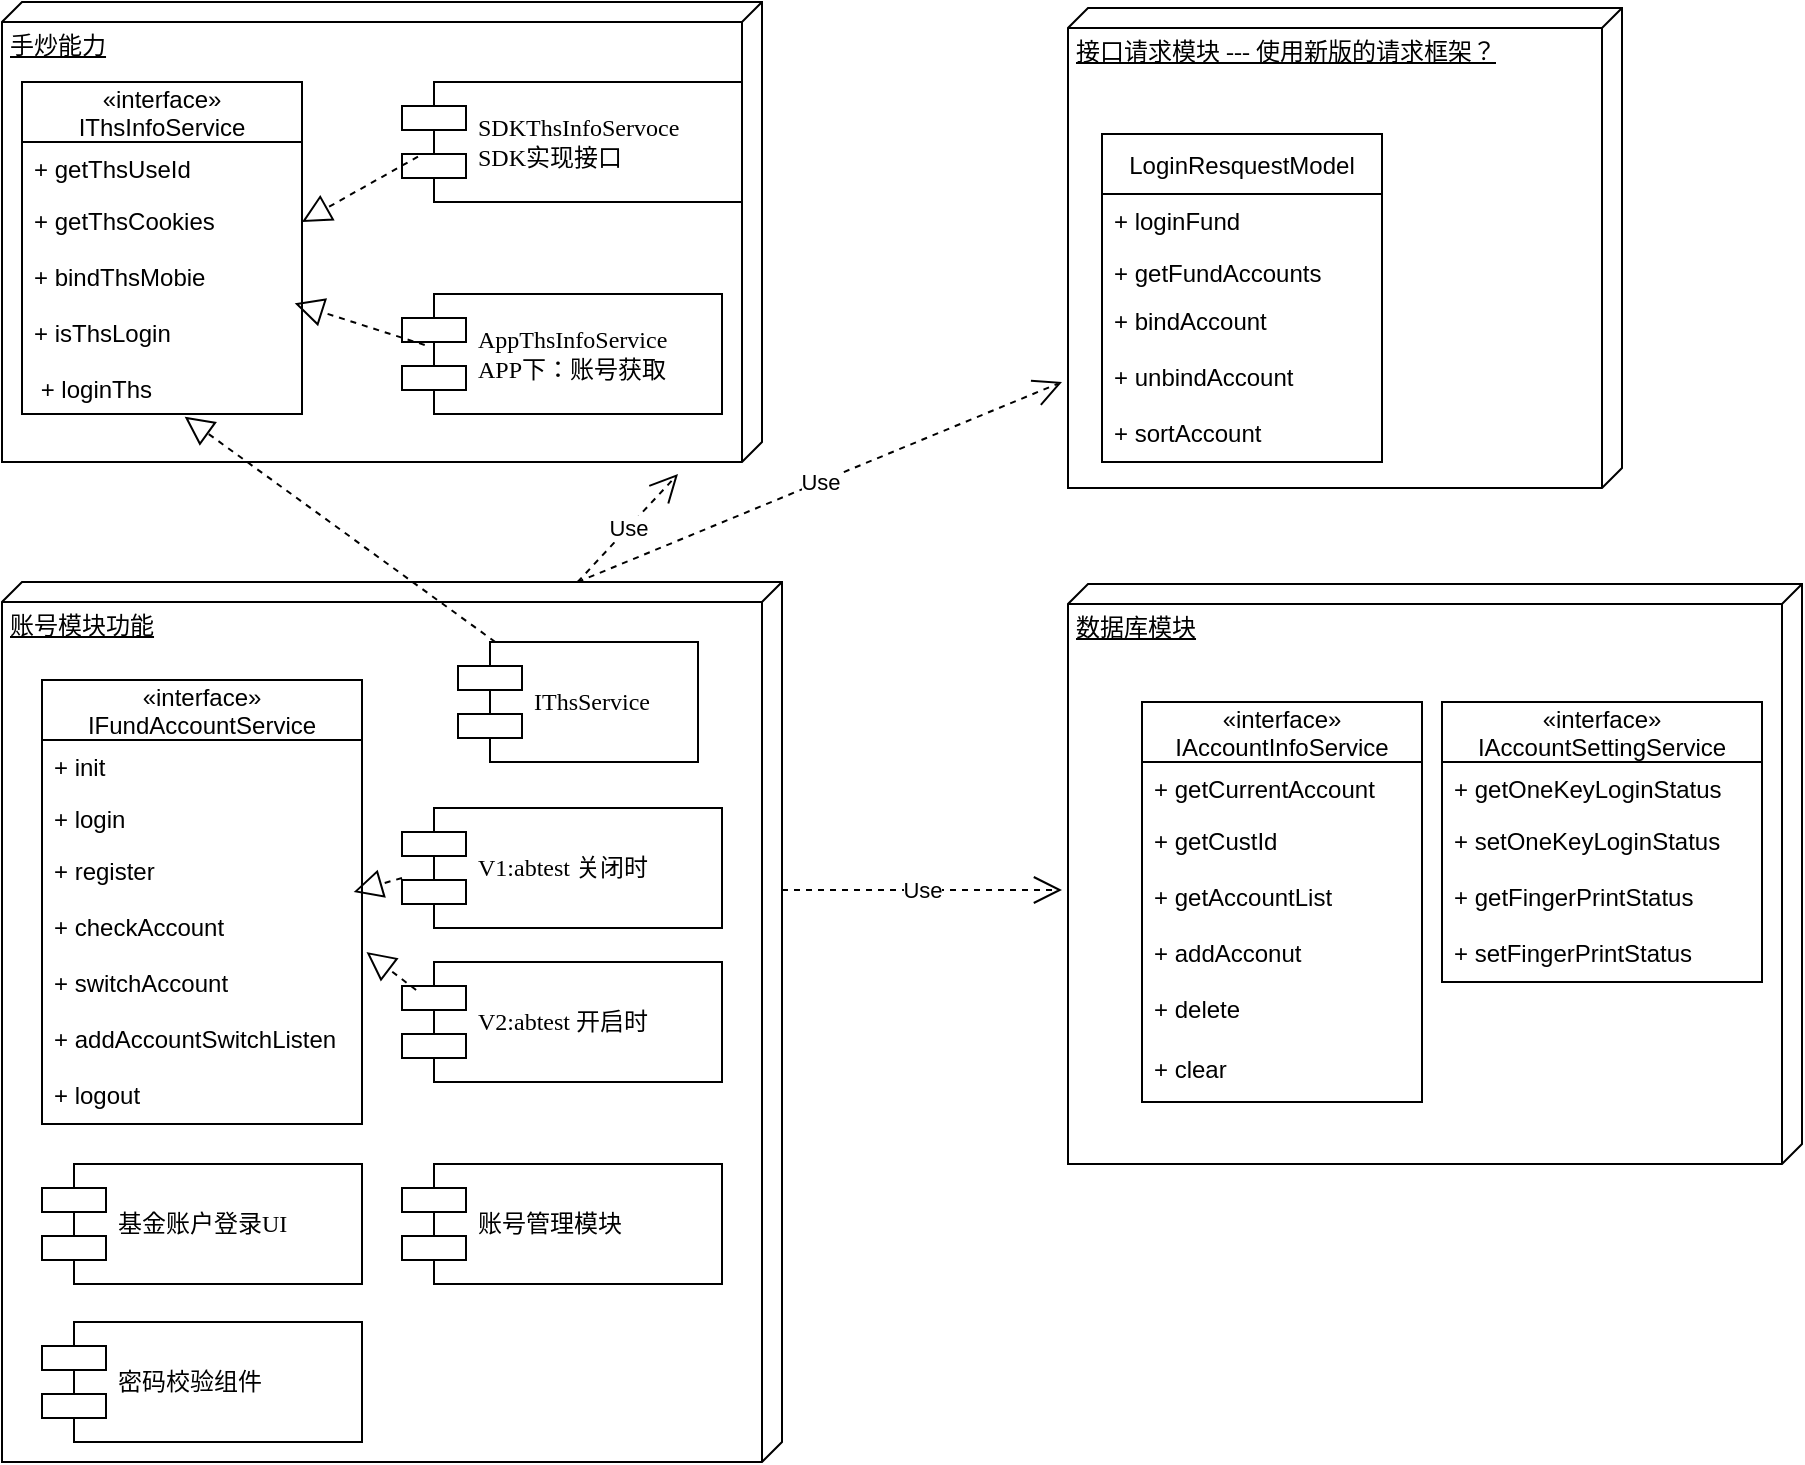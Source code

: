<mxfile version="14.9.9" type="github">
  <diagram name="Page-1" id="5f0bae14-7c28-e335-631c-24af17079c00">
    <mxGraphModel dx="1422" dy="745" grid="1" gridSize="10" guides="1" tooltips="1" connect="1" arrows="1" fold="1" page="1" pageScale="1" pageWidth="1920" pageHeight="1200" background="none" math="0" shadow="0">
      <root>
        <mxCell id="0" />
        <mxCell id="1" parent="0" />
        <mxCell id="39150e848f15840c-1" value="手炒能力" style="verticalAlign=top;align=left;spacingTop=8;spacingLeft=2;spacingRight=12;shape=cube;size=10;direction=south;fontStyle=4;html=1;rounded=0;shadow=0;comic=0;labelBackgroundColor=none;strokeWidth=1;fontFamily=Verdana;fontSize=12" parent="1" vertex="1">
          <mxGeometry x="60" y="20" width="380" height="230" as="geometry" />
        </mxCell>
        <mxCell id="39150e848f15840c-2" value="数据库模块" style="verticalAlign=top;align=left;spacingTop=8;spacingLeft=2;spacingRight=12;shape=cube;size=10;direction=south;fontStyle=4;html=1;rounded=0;shadow=0;comic=0;labelBackgroundColor=none;strokeWidth=1;fontFamily=Verdana;fontSize=12" parent="1" vertex="1">
          <mxGeometry x="593" y="311" width="367" height="290" as="geometry" />
        </mxCell>
        <mxCell id="39150e848f15840c-3" value="账号模块功能" style="verticalAlign=top;align=left;spacingTop=8;spacingLeft=2;spacingRight=12;shape=cube;size=10;direction=south;fontStyle=4;html=1;rounded=0;shadow=0;comic=0;labelBackgroundColor=none;strokeWidth=1;fontFamily=Verdana;fontSize=12" parent="1" vertex="1">
          <mxGeometry x="60" y="310" width="390" height="440" as="geometry" />
        </mxCell>
        <mxCell id="39150e848f15840c-5" value="SDKThsInfoServoce&lt;br&gt;SDK实现接口" style="shape=component;align=left;spacingLeft=36;rounded=0;shadow=0;comic=0;labelBackgroundColor=none;strokeWidth=1;fontFamily=Verdana;fontSize=12;html=1;" parent="1" vertex="1">
          <mxGeometry x="260" y="60" width="170" height="60" as="geometry" />
        </mxCell>
        <mxCell id="74OHX2rPIS0S2nc-NLLf-5" value="«interface»&#xa;IThsInfoService" style="swimlane;fontStyle=0;childLayout=stackLayout;horizontal=1;startSize=30;horizontalStack=0;resizeParent=1;resizeParentMax=0;resizeLast=0;collapsible=1;marginBottom=0;" parent="1" vertex="1">
          <mxGeometry x="70" y="60" width="140" height="166" as="geometry">
            <mxRectangle x="100" y="140" width="50" height="26" as="alternateBounds" />
          </mxGeometry>
        </mxCell>
        <mxCell id="74OHX2rPIS0S2nc-NLLf-6" value="+ getThsUseId" style="text;strokeColor=none;fillColor=none;align=left;verticalAlign=top;spacingLeft=4;spacingRight=4;overflow=hidden;rotatable=0;points=[[0,0.5],[1,0.5]];portConstraint=eastwest;" parent="74OHX2rPIS0S2nc-NLLf-5" vertex="1">
          <mxGeometry y="30" width="140" height="26" as="geometry" />
        </mxCell>
        <mxCell id="74OHX2rPIS0S2nc-NLLf-7" value="+ getThsCookies" style="text;strokeColor=none;fillColor=none;align=left;verticalAlign=top;spacingLeft=4;spacingRight=4;overflow=hidden;rotatable=0;points=[[0,0.5],[1,0.5]];portConstraint=eastwest;" parent="74OHX2rPIS0S2nc-NLLf-5" vertex="1">
          <mxGeometry y="56" width="140" height="28" as="geometry" />
        </mxCell>
        <mxCell id="74OHX2rPIS0S2nc-NLLf-25" value="+ bindThsMobie" style="text;strokeColor=none;fillColor=none;align=left;verticalAlign=top;spacingLeft=4;spacingRight=4;overflow=hidden;rotatable=0;points=[[0,0.5],[1,0.5]];portConstraint=eastwest;" parent="74OHX2rPIS0S2nc-NLLf-5" vertex="1">
          <mxGeometry y="84" width="140" height="28" as="geometry" />
        </mxCell>
        <mxCell id="74OHX2rPIS0S2nc-NLLf-26" value="+ isThsLogin" style="text;strokeColor=none;fillColor=none;align=left;verticalAlign=top;spacingLeft=4;spacingRight=4;overflow=hidden;rotatable=0;points=[[0,0.5],[1,0.5]];portConstraint=eastwest;" parent="74OHX2rPIS0S2nc-NLLf-5" vertex="1">
          <mxGeometry y="112" width="140" height="28" as="geometry" />
        </mxCell>
        <mxCell id="74OHX2rPIS0S2nc-NLLf-8" value=" + loginThs" style="text;strokeColor=none;fillColor=none;align=left;verticalAlign=top;spacingLeft=4;spacingRight=4;overflow=hidden;rotatable=0;points=[[0,0.5],[1,0.5]];portConstraint=eastwest;" parent="74OHX2rPIS0S2nc-NLLf-5" vertex="1">
          <mxGeometry y="140" width="140" height="26" as="geometry" />
        </mxCell>
        <mxCell id="74OHX2rPIS0S2nc-NLLf-27" value="AppThsInfoService&lt;br&gt;APP下：账号获取" style="shape=component;align=left;spacingLeft=36;rounded=0;shadow=0;comic=0;labelBackgroundColor=none;strokeWidth=1;fontFamily=Verdana;fontSize=12;html=1;" parent="1" vertex="1">
          <mxGeometry x="260" y="166" width="160" height="60" as="geometry" />
        </mxCell>
        <mxCell id="74OHX2rPIS0S2nc-NLLf-31" value="«interface»&#xa;IFundAccountService" style="swimlane;fontStyle=0;childLayout=stackLayout;horizontal=1;startSize=30;horizontalStack=0;resizeParent=1;resizeParentMax=0;resizeLast=0;collapsible=1;marginBottom=0;" parent="1" vertex="1">
          <mxGeometry x="80" y="359" width="160" height="222" as="geometry">
            <mxRectangle x="100" y="140" width="50" height="26" as="alternateBounds" />
          </mxGeometry>
        </mxCell>
        <mxCell id="3-DVr7A8WVBLpHg1qgyj-39" value="+ init" style="text;strokeColor=none;fillColor=none;align=left;verticalAlign=top;spacingLeft=4;spacingRight=4;overflow=hidden;rotatable=0;points=[[0,0.5],[1,0.5]];portConstraint=eastwest;" vertex="1" parent="74OHX2rPIS0S2nc-NLLf-31">
          <mxGeometry y="30" width="160" height="26" as="geometry" />
        </mxCell>
        <mxCell id="74OHX2rPIS0S2nc-NLLf-32" value="+ login" style="text;strokeColor=none;fillColor=none;align=left;verticalAlign=top;spacingLeft=4;spacingRight=4;overflow=hidden;rotatable=0;points=[[0,0.5],[1,0.5]];portConstraint=eastwest;" parent="74OHX2rPIS0S2nc-NLLf-31" vertex="1">
          <mxGeometry y="56" width="160" height="26" as="geometry" />
        </mxCell>
        <mxCell id="74OHX2rPIS0S2nc-NLLf-33" value="+ register" style="text;strokeColor=none;fillColor=none;align=left;verticalAlign=top;spacingLeft=4;spacingRight=4;overflow=hidden;rotatable=0;points=[[0,0.5],[1,0.5]];portConstraint=eastwest;" parent="74OHX2rPIS0S2nc-NLLf-31" vertex="1">
          <mxGeometry y="82" width="160" height="28" as="geometry" />
        </mxCell>
        <mxCell id="74OHX2rPIS0S2nc-NLLf-35" value="+ checkAccount" style="text;strokeColor=none;fillColor=none;align=left;verticalAlign=top;spacingLeft=4;spacingRight=4;overflow=hidden;rotatable=0;points=[[0,0.5],[1,0.5]];portConstraint=eastwest;" parent="74OHX2rPIS0S2nc-NLLf-31" vertex="1">
          <mxGeometry y="110" width="160" height="28" as="geometry" />
        </mxCell>
        <mxCell id="3-DVr7A8WVBLpHg1qgyj-2" value="+ switchAccount" style="text;strokeColor=none;fillColor=none;align=left;verticalAlign=top;spacingLeft=4;spacingRight=4;overflow=hidden;rotatable=0;points=[[0,0.5],[1,0.5]];portConstraint=eastwest;" vertex="1" parent="74OHX2rPIS0S2nc-NLLf-31">
          <mxGeometry y="138" width="160" height="28" as="geometry" />
        </mxCell>
        <mxCell id="3-DVr7A8WVBLpHg1qgyj-15" value="+ addAccountSwitchListen" style="text;strokeColor=none;fillColor=none;align=left;verticalAlign=top;spacingLeft=4;spacingRight=4;overflow=hidden;rotatable=0;points=[[0,0.5],[1,0.5]];portConstraint=eastwest;" vertex="1" parent="74OHX2rPIS0S2nc-NLLf-31">
          <mxGeometry y="166" width="160" height="28" as="geometry" />
        </mxCell>
        <mxCell id="3-DVr7A8WVBLpHg1qgyj-8" value="+ logout" style="text;strokeColor=none;fillColor=none;align=left;verticalAlign=top;spacingLeft=4;spacingRight=4;overflow=hidden;rotatable=0;points=[[0,0.5],[1,0.5]];portConstraint=eastwest;" vertex="1" parent="74OHX2rPIS0S2nc-NLLf-31">
          <mxGeometry y="194" width="160" height="28" as="geometry" />
        </mxCell>
        <mxCell id="74OHX2rPIS0S2nc-NLLf-37" value="IThsService&lt;br&gt;" style="shape=component;align=left;spacingLeft=36;rounded=0;shadow=0;comic=0;labelBackgroundColor=none;strokeWidth=1;fontFamily=Verdana;fontSize=12;html=1;" parent="1" vertex="1">
          <mxGeometry x="288" y="340" width="120" height="60" as="geometry" />
        </mxCell>
        <mxCell id="74OHX2rPIS0S2nc-NLLf-42" value="Use" style="endArrow=open;endSize=12;dashed=1;html=1;entryX=0.5;entryY=1;entryDx=0;entryDy=0;exitX=0;exitY=0.262;exitDx=0;exitDy=0;exitPerimeter=0;" parent="1" source="39150e848f15840c-3" edge="1">
          <mxGeometry width="160" relative="1" as="geometry">
            <mxPoint x="660" y="390" as="sourcePoint" />
            <mxPoint x="398" y="256" as="targetPoint" />
          </mxGeometry>
        </mxCell>
        <mxCell id="74OHX2rPIS0S2nc-NLLf-44" value="" style="endArrow=block;dashed=1;endFill=0;endSize=12;html=1;entryX=0.581;entryY=1.051;entryDx=0;entryDy=0;entryPerimeter=0;" parent="1" source="74OHX2rPIS0S2nc-NLLf-37" target="74OHX2rPIS0S2nc-NLLf-8" edge="1">
          <mxGeometry width="160" relative="1" as="geometry">
            <mxPoint x="-30" y="270" as="sourcePoint" />
            <mxPoint x="130" y="270" as="targetPoint" />
          </mxGeometry>
        </mxCell>
        <mxCell id="74OHX2rPIS0S2nc-NLLf-48" value="" style="endArrow=block;dashed=1;endFill=0;endSize=12;html=1;entryX=0.974;entryY=-0.048;entryDx=0;entryDy=0;entryPerimeter=0;exitX=0.071;exitY=0.425;exitDx=0;exitDy=0;exitPerimeter=0;" parent="1" source="74OHX2rPIS0S2nc-NLLf-27" target="74OHX2rPIS0S2nc-NLLf-26" edge="1">
          <mxGeometry width="160" relative="1" as="geometry">
            <mxPoint x="570" y="610" as="sourcePoint" />
            <mxPoint x="730" y="610" as="targetPoint" />
          </mxGeometry>
        </mxCell>
        <mxCell id="74OHX2rPIS0S2nc-NLLf-49" value="" style="endArrow=block;dashed=1;endFill=0;endSize=12;html=1;entryX=1;entryY=0.5;entryDx=0;entryDy=0;exitX=0.047;exitY=0.622;exitDx=0;exitDy=0;exitPerimeter=0;" parent="1" source="39150e848f15840c-5" target="74OHX2rPIS0S2nc-NLLf-7" edge="1">
          <mxGeometry width="160" relative="1" as="geometry">
            <mxPoint x="281.36" y="201.5" as="sourcePoint" />
            <mxPoint x="216.36" y="180.656" as="targetPoint" />
          </mxGeometry>
        </mxCell>
        <mxCell id="3-DVr7A8WVBLpHg1qgyj-4" value="V1:abtest 关闭时" style="shape=component;align=left;spacingLeft=36;rounded=0;shadow=0;comic=0;labelBackgroundColor=none;strokeWidth=1;fontFamily=Verdana;fontSize=12;html=1;" vertex="1" parent="1">
          <mxGeometry x="260" y="423" width="160" height="60" as="geometry" />
        </mxCell>
        <mxCell id="3-DVr7A8WVBLpHg1qgyj-5" value="V2:abtest 开启时" style="shape=component;align=left;spacingLeft=36;rounded=0;shadow=0;comic=0;labelBackgroundColor=none;strokeWidth=1;fontFamily=Verdana;fontSize=12;html=1;" vertex="1" parent="1">
          <mxGeometry x="260" y="500" width="160" height="60" as="geometry" />
        </mxCell>
        <mxCell id="3-DVr7A8WVBLpHg1qgyj-6" value="" style="endArrow=block;dashed=1;endFill=0;endSize=12;html=1;entryX=0.974;entryY=0.857;entryDx=0;entryDy=0;entryPerimeter=0;exitX=0;exitY=0.583;exitDx=0;exitDy=0;exitPerimeter=0;" edge="1" parent="1" source="3-DVr7A8WVBLpHg1qgyj-4" target="74OHX2rPIS0S2nc-NLLf-33">
          <mxGeometry width="160" relative="1" as="geometry">
            <mxPoint x="281.36" y="201.5" as="sourcePoint" />
            <mxPoint x="216.36" y="180.656" as="targetPoint" />
          </mxGeometry>
        </mxCell>
        <mxCell id="3-DVr7A8WVBLpHg1qgyj-7" value="" style="endArrow=block;dashed=1;endFill=0;endSize=12;html=1;entryX=1.014;entryY=-0.071;entryDx=0;entryDy=0;entryPerimeter=0;exitX=0.044;exitY=0.233;exitDx=0;exitDy=0;exitPerimeter=0;" edge="1" parent="1" source="3-DVr7A8WVBLpHg1qgyj-5" target="3-DVr7A8WVBLpHg1qgyj-2">
          <mxGeometry width="160" relative="1" as="geometry">
            <mxPoint x="291.36" y="211.5" as="sourcePoint" />
            <mxPoint x="226.36" y="190.656" as="targetPoint" />
          </mxGeometry>
        </mxCell>
        <mxCell id="3-DVr7A8WVBLpHg1qgyj-9" value="«interface»&#xa;IAccountInfoService" style="swimlane;fontStyle=0;childLayout=stackLayout;horizontal=1;startSize=30;horizontalStack=0;resizeParent=1;resizeParentMax=0;resizeLast=0;collapsible=1;marginBottom=0;" vertex="1" parent="1">
          <mxGeometry x="630" y="370" width="140" height="200" as="geometry">
            <mxRectangle x="100" y="140" width="50" height="26" as="alternateBounds" />
          </mxGeometry>
        </mxCell>
        <mxCell id="3-DVr7A8WVBLpHg1qgyj-10" value="+ getCurrentAccount" style="text;strokeColor=none;fillColor=none;align=left;verticalAlign=top;spacingLeft=4;spacingRight=4;overflow=hidden;rotatable=0;points=[[0,0.5],[1,0.5]];portConstraint=eastwest;" vertex="1" parent="3-DVr7A8WVBLpHg1qgyj-9">
          <mxGeometry y="30" width="140" height="26" as="geometry" />
        </mxCell>
        <mxCell id="3-DVr7A8WVBLpHg1qgyj-11" value="+ getCustId" style="text;strokeColor=none;fillColor=none;align=left;verticalAlign=top;spacingLeft=4;spacingRight=4;overflow=hidden;rotatable=0;points=[[0,0.5],[1,0.5]];portConstraint=eastwest;" vertex="1" parent="3-DVr7A8WVBLpHg1qgyj-9">
          <mxGeometry y="56" width="140" height="28" as="geometry" />
        </mxCell>
        <mxCell id="3-DVr7A8WVBLpHg1qgyj-12" value="+ getAccountList" style="text;strokeColor=none;fillColor=none;align=left;verticalAlign=top;spacingLeft=4;spacingRight=4;overflow=hidden;rotatable=0;points=[[0,0.5],[1,0.5]];portConstraint=eastwest;" vertex="1" parent="3-DVr7A8WVBLpHg1qgyj-9">
          <mxGeometry y="84" width="140" height="28" as="geometry" />
        </mxCell>
        <mxCell id="3-DVr7A8WVBLpHg1qgyj-13" value="+ addAcconut" style="text;strokeColor=none;fillColor=none;align=left;verticalAlign=top;spacingLeft=4;spacingRight=4;overflow=hidden;rotatable=0;points=[[0,0.5],[1,0.5]];portConstraint=eastwest;" vertex="1" parent="3-DVr7A8WVBLpHg1qgyj-9">
          <mxGeometry y="112" width="140" height="28" as="geometry" />
        </mxCell>
        <mxCell id="3-DVr7A8WVBLpHg1qgyj-16" value="+ delete" style="text;strokeColor=none;fillColor=none;align=left;verticalAlign=top;spacingLeft=4;spacingRight=4;overflow=hidden;rotatable=0;points=[[0,0.5],[1,0.5]];portConstraint=eastwest;" vertex="1" parent="3-DVr7A8WVBLpHg1qgyj-9">
          <mxGeometry y="140" width="140" height="30" as="geometry" />
        </mxCell>
        <mxCell id="3-DVr7A8WVBLpHg1qgyj-14" value="+ clear" style="text;strokeColor=none;fillColor=none;align=left;verticalAlign=top;spacingLeft=4;spacingRight=4;overflow=hidden;rotatable=0;points=[[0,0.5],[1,0.5]];portConstraint=eastwest;" vertex="1" parent="3-DVr7A8WVBLpHg1qgyj-9">
          <mxGeometry y="170" width="140" height="30" as="geometry" />
        </mxCell>
        <mxCell id="3-DVr7A8WVBLpHg1qgyj-17" value="Use" style="endArrow=open;endSize=12;dashed=1;html=1;exitX=0;exitY=0.262;exitDx=0;exitDy=0;exitPerimeter=0;" edge="1" parent="1">
          <mxGeometry width="160" relative="1" as="geometry">
            <mxPoint x="450.0" y="464" as="sourcePoint" />
            <mxPoint x="590" y="464" as="targetPoint" />
          </mxGeometry>
        </mxCell>
        <mxCell id="3-DVr7A8WVBLpHg1qgyj-19" value="«interface»&#xa;IAccountSettingService" style="swimlane;fontStyle=0;childLayout=stackLayout;horizontal=1;startSize=30;horizontalStack=0;resizeParent=1;resizeParentMax=0;resizeLast=0;collapsible=1;marginBottom=0;" vertex="1" parent="1">
          <mxGeometry x="780" y="370" width="160" height="140" as="geometry">
            <mxRectangle x="100" y="140" width="50" height="26" as="alternateBounds" />
          </mxGeometry>
        </mxCell>
        <mxCell id="3-DVr7A8WVBLpHg1qgyj-20" value="+ getOneKeyLoginStatus" style="text;strokeColor=none;fillColor=none;align=left;verticalAlign=top;spacingLeft=4;spacingRight=4;overflow=hidden;rotatable=0;points=[[0,0.5],[1,0.5]];portConstraint=eastwest;" vertex="1" parent="3-DVr7A8WVBLpHg1qgyj-19">
          <mxGeometry y="30" width="160" height="26" as="geometry" />
        </mxCell>
        <mxCell id="3-DVr7A8WVBLpHg1qgyj-21" value="+ setOneKeyLoginStatus" style="text;strokeColor=none;fillColor=none;align=left;verticalAlign=top;spacingLeft=4;spacingRight=4;overflow=hidden;rotatable=0;points=[[0,0.5],[1,0.5]];portConstraint=eastwest;" vertex="1" parent="3-DVr7A8WVBLpHg1qgyj-19">
          <mxGeometry y="56" width="160" height="28" as="geometry" />
        </mxCell>
        <mxCell id="3-DVr7A8WVBLpHg1qgyj-22" value="+ getFingerPrintStatus" style="text;strokeColor=none;fillColor=none;align=left;verticalAlign=top;spacingLeft=4;spacingRight=4;overflow=hidden;rotatable=0;points=[[0,0.5],[1,0.5]];portConstraint=eastwest;" vertex="1" parent="3-DVr7A8WVBLpHg1qgyj-19">
          <mxGeometry y="84" width="160" height="28" as="geometry" />
        </mxCell>
        <mxCell id="3-DVr7A8WVBLpHg1qgyj-23" value="+ setFingerPrintStatus" style="text;strokeColor=none;fillColor=none;align=left;verticalAlign=top;spacingLeft=4;spacingRight=4;overflow=hidden;rotatable=0;points=[[0,0.5],[1,0.5]];portConstraint=eastwest;" vertex="1" parent="3-DVr7A8WVBLpHg1qgyj-19">
          <mxGeometry y="112" width="160" height="28" as="geometry" />
        </mxCell>
        <mxCell id="3-DVr7A8WVBLpHg1qgyj-28" value="接口请求模块 --- 使用新版的请求框架？" style="verticalAlign=top;align=left;spacingTop=8;spacingLeft=2;spacingRight=12;shape=cube;size=10;direction=south;fontStyle=4;html=1;rounded=0;shadow=0;comic=0;labelBackgroundColor=none;strokeWidth=1;fontFamily=Verdana;fontSize=12" vertex="1" parent="1">
          <mxGeometry x="593" y="23" width="277" height="240" as="geometry" />
        </mxCell>
        <mxCell id="3-DVr7A8WVBLpHg1qgyj-29" value="LoginResquestModel" style="swimlane;fontStyle=0;childLayout=stackLayout;horizontal=1;startSize=30;horizontalStack=0;resizeParent=1;resizeParentMax=0;resizeLast=0;collapsible=1;marginBottom=0;" vertex="1" parent="1">
          <mxGeometry x="610" y="86" width="140" height="164" as="geometry">
            <mxRectangle x="100" y="140" width="50" height="26" as="alternateBounds" />
          </mxGeometry>
        </mxCell>
        <mxCell id="3-DVr7A8WVBLpHg1qgyj-30" value="+ loginFund" style="text;strokeColor=none;fillColor=none;align=left;verticalAlign=top;spacingLeft=4;spacingRight=4;overflow=hidden;rotatable=0;points=[[0,0.5],[1,0.5]];portConstraint=eastwest;" vertex="1" parent="3-DVr7A8WVBLpHg1qgyj-29">
          <mxGeometry y="30" width="140" height="26" as="geometry" />
        </mxCell>
        <mxCell id="3-DVr7A8WVBLpHg1qgyj-31" value="+ getFundAccounts" style="text;strokeColor=none;fillColor=none;align=left;verticalAlign=top;spacingLeft=4;spacingRight=4;overflow=hidden;rotatable=0;points=[[0,0.5],[1,0.5]];portConstraint=eastwest;" vertex="1" parent="3-DVr7A8WVBLpHg1qgyj-29">
          <mxGeometry y="56" width="140" height="24" as="geometry" />
        </mxCell>
        <mxCell id="3-DVr7A8WVBLpHg1qgyj-36" value="+ bindAccount" style="text;strokeColor=none;fillColor=none;align=left;verticalAlign=top;spacingLeft=4;spacingRight=4;overflow=hidden;rotatable=0;points=[[0,0.5],[1,0.5]];portConstraint=eastwest;" vertex="1" parent="3-DVr7A8WVBLpHg1qgyj-29">
          <mxGeometry y="80" width="140" height="28" as="geometry" />
        </mxCell>
        <mxCell id="3-DVr7A8WVBLpHg1qgyj-37" value="+ unbindAccount" style="text;strokeColor=none;fillColor=none;align=left;verticalAlign=top;spacingLeft=4;spacingRight=4;overflow=hidden;rotatable=0;points=[[0,0.5],[1,0.5]];portConstraint=eastwest;" vertex="1" parent="3-DVr7A8WVBLpHg1qgyj-29">
          <mxGeometry y="108" width="140" height="28" as="geometry" />
        </mxCell>
        <mxCell id="3-DVr7A8WVBLpHg1qgyj-32" value="+ sortAccount" style="text;strokeColor=none;fillColor=none;align=left;verticalAlign=top;spacingLeft=4;spacingRight=4;overflow=hidden;rotatable=0;points=[[0,0.5],[1,0.5]];portConstraint=eastwest;" vertex="1" parent="3-DVr7A8WVBLpHg1qgyj-29">
          <mxGeometry y="136" width="140" height="28" as="geometry" />
        </mxCell>
        <mxCell id="3-DVr7A8WVBLpHg1qgyj-38" value="Use" style="endArrow=open;endSize=12;dashed=1;html=1;exitX=0;exitY=0.262;exitDx=0;exitDy=0;exitPerimeter=0;" edge="1" parent="1">
          <mxGeometry width="160" relative="1" as="geometry">
            <mxPoint x="347.82" y="310" as="sourcePoint" />
            <mxPoint x="590" y="210" as="targetPoint" />
          </mxGeometry>
        </mxCell>
        <mxCell id="3-DVr7A8WVBLpHg1qgyj-40" value="基金账户登录UI" style="shape=component;align=left;spacingLeft=36;rounded=0;shadow=0;comic=0;labelBackgroundColor=none;strokeWidth=1;fontFamily=Verdana;fontSize=12;html=1;" vertex="1" parent="1">
          <mxGeometry x="80" y="601" width="160" height="60" as="geometry" />
        </mxCell>
        <mxCell id="3-DVr7A8WVBLpHg1qgyj-41" value="账号管理模块" style="shape=component;align=left;spacingLeft=36;rounded=0;shadow=0;comic=0;labelBackgroundColor=none;strokeWidth=1;fontFamily=Verdana;fontSize=12;html=1;" vertex="1" parent="1">
          <mxGeometry x="260" y="601" width="160" height="60" as="geometry" />
        </mxCell>
        <mxCell id="3-DVr7A8WVBLpHg1qgyj-42" value="密码校验组件" style="shape=component;align=left;spacingLeft=36;rounded=0;shadow=0;comic=0;labelBackgroundColor=none;strokeWidth=1;fontFamily=Verdana;fontSize=12;html=1;" vertex="1" parent="1">
          <mxGeometry x="80" y="680" width="160" height="60" as="geometry" />
        </mxCell>
      </root>
    </mxGraphModel>
  </diagram>
</mxfile>
